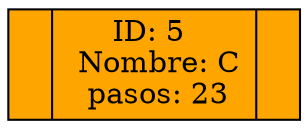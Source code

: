  digraph G {
   node [shape=record];
   rankdir=LR
   graph [ bgcolor=white];
 "nodo    0"[label="{ |{ID:            5 \n Nombre: C\n pasos:    23   }| }", fillcolor=orange, style=filled];
 
 rankdir = LR
 }
